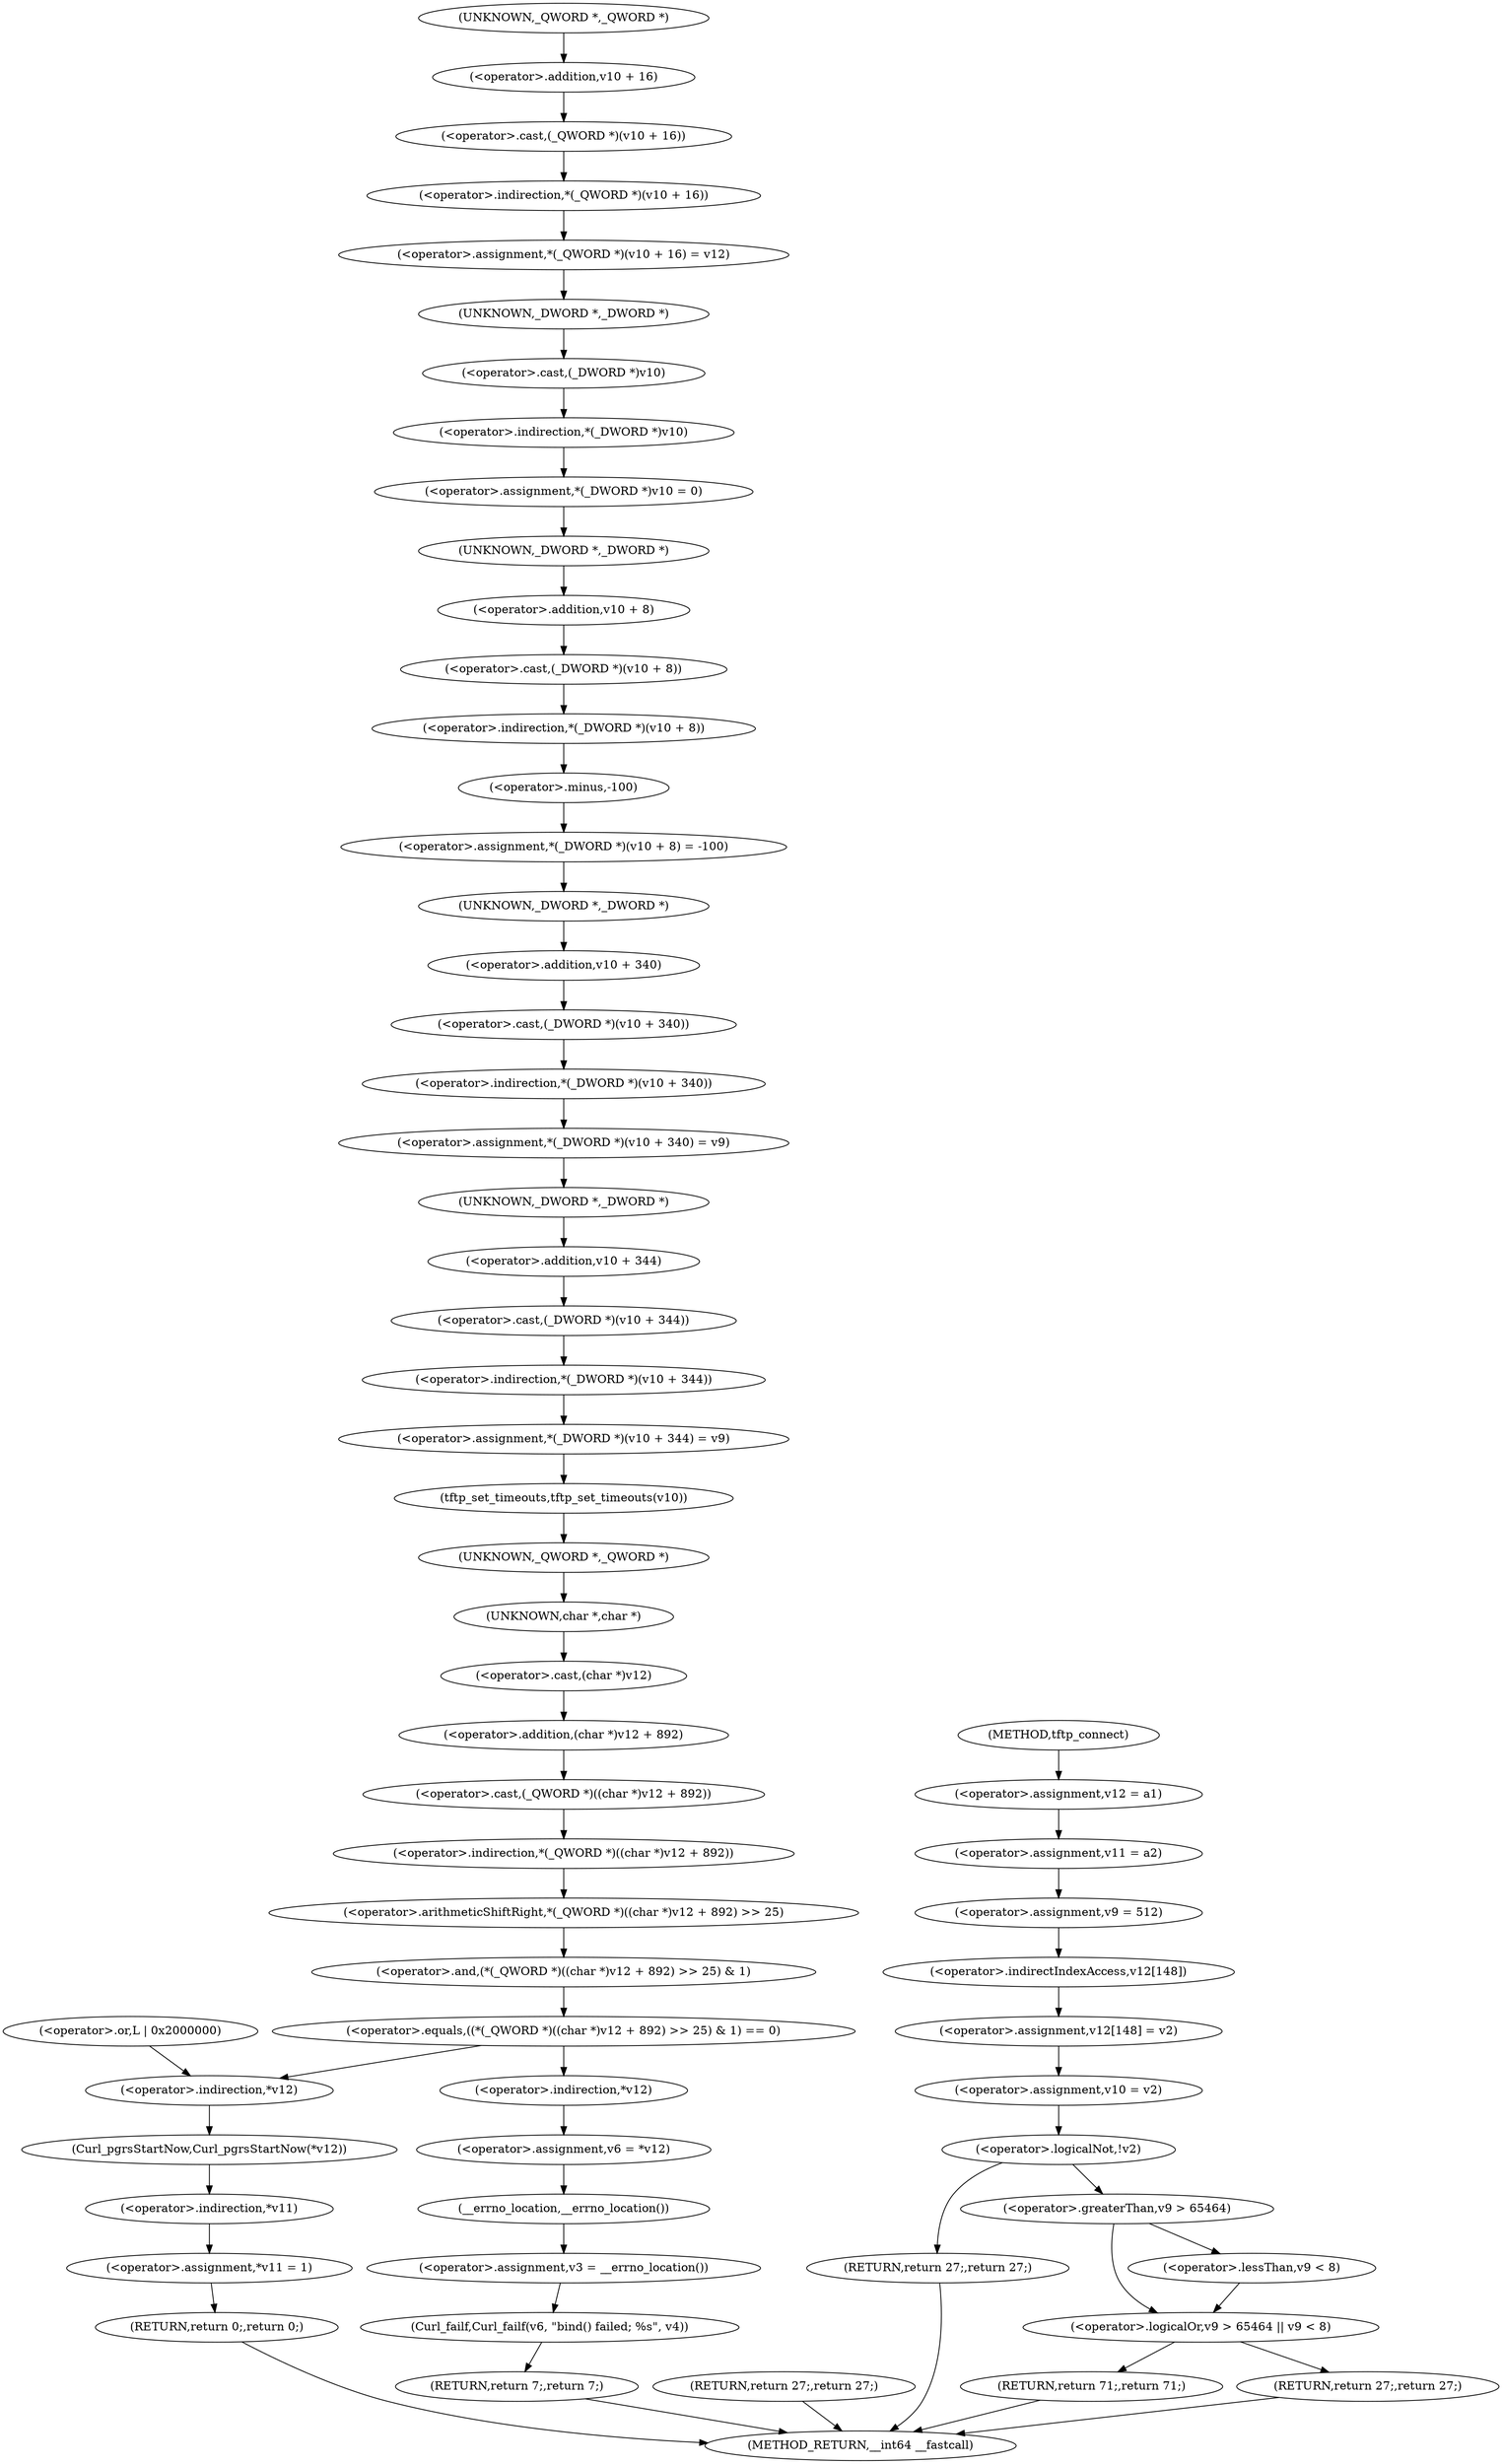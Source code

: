 digraph tftp_connect {  
"1000123" [label = "(<operator>.assignment,v12 = a1)" ]
"1000126" [label = "(<operator>.assignment,v11 = a2)" ]
"1000129" [label = "(<operator>.assignment,v9 = 512)" ]
"1000132" [label = "(<operator>.assignment,v12[148] = v2)" ]
"1000133" [label = "(<operator>.indirectIndexAccess,v12[148])" ]
"1000137" [label = "(<operator>.assignment,v10 = v2)" ]
"1000141" [label = "(<operator>.logicalNot,!v2)" ]
"1000143" [label = "(RETURN,return 27;,return 27;)" ]
"1000147" [label = "(<operator>.logicalOr,v9 > 65464 || v9 < 8)" ]
"1000148" [label = "(<operator>.greaterThan,v9 > 65464)" ]
"1000151" [label = "(<operator>.lessThan,v9 < 8)" ]
"1000154" [label = "(RETURN,return 71;,return 71;)" ]
"1000156" [label = "(RETURN,return 27;,return 27;)" ]
"1000159" [label = "(<operator>.assignment,*(_QWORD *)(v10 + 16) = v12)" ]
"1000160" [label = "(<operator>.indirection,*(_QWORD *)(v10 + 16))" ]
"1000161" [label = "(<operator>.cast,(_QWORD *)(v10 + 16))" ]
"1000162" [label = "(UNKNOWN,_QWORD *,_QWORD *)" ]
"1000163" [label = "(<operator>.addition,v10 + 16)" ]
"1000167" [label = "(<operator>.assignment,*(_DWORD *)v10 = 0)" ]
"1000168" [label = "(<operator>.indirection,*(_DWORD *)v10)" ]
"1000169" [label = "(<operator>.cast,(_DWORD *)v10)" ]
"1000170" [label = "(UNKNOWN,_DWORD *,_DWORD *)" ]
"1000173" [label = "(<operator>.assignment,*(_DWORD *)(v10 + 8) = -100)" ]
"1000174" [label = "(<operator>.indirection,*(_DWORD *)(v10 + 8))" ]
"1000175" [label = "(<operator>.cast,(_DWORD *)(v10 + 8))" ]
"1000176" [label = "(UNKNOWN,_DWORD *,_DWORD *)" ]
"1000177" [label = "(<operator>.addition,v10 + 8)" ]
"1000180" [label = "(<operator>.minus,-100)" ]
"1000182" [label = "(<operator>.assignment,*(_DWORD *)(v10 + 340) = v9)" ]
"1000183" [label = "(<operator>.indirection,*(_DWORD *)(v10 + 340))" ]
"1000184" [label = "(<operator>.cast,(_DWORD *)(v10 + 340))" ]
"1000185" [label = "(UNKNOWN,_DWORD *,_DWORD *)" ]
"1000186" [label = "(<operator>.addition,v10 + 340)" ]
"1000190" [label = "(<operator>.assignment,*(_DWORD *)(v10 + 344) = v9)" ]
"1000191" [label = "(<operator>.indirection,*(_DWORD *)(v10 + 344))" ]
"1000192" [label = "(<operator>.cast,(_DWORD *)(v10 + 344))" ]
"1000193" [label = "(UNKNOWN,_DWORD *,_DWORD *)" ]
"1000194" [label = "(<operator>.addition,v10 + 344)" ]
"1000198" [label = "(tftp_set_timeouts,tftp_set_timeouts(v10))" ]
"1000201" [label = "(<operator>.equals,((*(_QWORD *)((char *)v12 + 892) >> 25) & 1) == 0)" ]
"1000202" [label = "(<operator>.and,(*(_QWORD *)((char *)v12 + 892) >> 25) & 1)" ]
"1000203" [label = "(<operator>.arithmeticShiftRight,*(_QWORD *)((char *)v12 + 892) >> 25)" ]
"1000204" [label = "(<operator>.indirection,*(_QWORD *)((char *)v12 + 892))" ]
"1000205" [label = "(<operator>.cast,(_QWORD *)((char *)v12 + 892))" ]
"1000206" [label = "(UNKNOWN,_QWORD *,_QWORD *)" ]
"1000207" [label = "(<operator>.addition,(char *)v12 + 892)" ]
"1000208" [label = "(<operator>.cast,(char *)v12)" ]
"1000209" [label = "(UNKNOWN,char *,char *)" ]
"1000217" [label = "(<operator>.assignment,v6 = *v12)" ]
"1000219" [label = "(<operator>.indirection,*v12)" ]
"1000221" [label = "(<operator>.assignment,v3 = __errno_location())" ]
"1000223" [label = "(__errno_location,__errno_location())" ]
"1000224" [label = "(Curl_failf,Curl_failf(v6, \"bind() failed; %s\", v4))" ]
"1000228" [label = "(RETURN,return 7;,return 7;)" ]
"1000230" [label = "(<operator>.or,L | 0x2000000)" ]
"1000233" [label = "(Curl_pgrsStartNow,Curl_pgrsStartNow(*v12))" ]
"1000234" [label = "(<operator>.indirection,*v12)" ]
"1000236" [label = "(<operator>.assignment,*v11 = 1)" ]
"1000237" [label = "(<operator>.indirection,*v11)" ]
"1000240" [label = "(RETURN,return 0;,return 0;)" ]
"1000242" [label = "(RETURN,return 27;,return 27;)" ]
"1000110" [label = "(METHOD,tftp_connect)" ]
"1000244" [label = "(METHOD_RETURN,__int64 __fastcall)" ]
  "1000123" -> "1000126" 
  "1000126" -> "1000129" 
  "1000129" -> "1000133" 
  "1000132" -> "1000137" 
  "1000133" -> "1000132" 
  "1000137" -> "1000141" 
  "1000141" -> "1000143" 
  "1000141" -> "1000148" 
  "1000143" -> "1000244" 
  "1000147" -> "1000154" 
  "1000147" -> "1000156" 
  "1000148" -> "1000147" 
  "1000148" -> "1000151" 
  "1000151" -> "1000147" 
  "1000154" -> "1000244" 
  "1000156" -> "1000244" 
  "1000159" -> "1000170" 
  "1000160" -> "1000159" 
  "1000161" -> "1000160" 
  "1000162" -> "1000163" 
  "1000163" -> "1000161" 
  "1000167" -> "1000176" 
  "1000168" -> "1000167" 
  "1000169" -> "1000168" 
  "1000170" -> "1000169" 
  "1000173" -> "1000185" 
  "1000174" -> "1000180" 
  "1000175" -> "1000174" 
  "1000176" -> "1000177" 
  "1000177" -> "1000175" 
  "1000180" -> "1000173" 
  "1000182" -> "1000193" 
  "1000183" -> "1000182" 
  "1000184" -> "1000183" 
  "1000185" -> "1000186" 
  "1000186" -> "1000184" 
  "1000190" -> "1000198" 
  "1000191" -> "1000190" 
  "1000192" -> "1000191" 
  "1000193" -> "1000194" 
  "1000194" -> "1000192" 
  "1000198" -> "1000206" 
  "1000201" -> "1000219" 
  "1000201" -> "1000234" 
  "1000202" -> "1000201" 
  "1000203" -> "1000202" 
  "1000204" -> "1000203" 
  "1000205" -> "1000204" 
  "1000206" -> "1000209" 
  "1000207" -> "1000205" 
  "1000208" -> "1000207" 
  "1000209" -> "1000208" 
  "1000217" -> "1000223" 
  "1000219" -> "1000217" 
  "1000221" -> "1000224" 
  "1000223" -> "1000221" 
  "1000224" -> "1000228" 
  "1000228" -> "1000244" 
  "1000230" -> "1000234" 
  "1000233" -> "1000237" 
  "1000234" -> "1000233" 
  "1000236" -> "1000240" 
  "1000237" -> "1000236" 
  "1000240" -> "1000244" 
  "1000242" -> "1000244" 
  "1000110" -> "1000123" 
}
